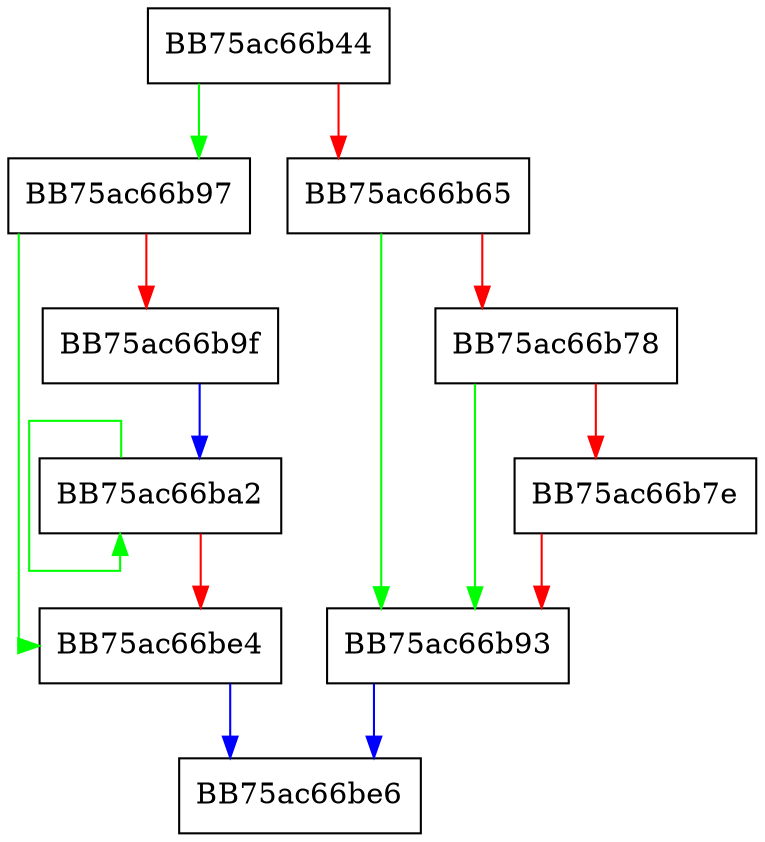 digraph blockDecryptBuf {
  node [shape="box"];
  graph [splines=ortho];
  BB75ac66b44 -> BB75ac66b97 [color="green"];
  BB75ac66b44 -> BB75ac66b65 [color="red"];
  BB75ac66b65 -> BB75ac66b93 [color="green"];
  BB75ac66b65 -> BB75ac66b78 [color="red"];
  BB75ac66b78 -> BB75ac66b93 [color="green"];
  BB75ac66b78 -> BB75ac66b7e [color="red"];
  BB75ac66b7e -> BB75ac66b93 [color="red"];
  BB75ac66b93 -> BB75ac66be6 [color="blue"];
  BB75ac66b97 -> BB75ac66be4 [color="green"];
  BB75ac66b97 -> BB75ac66b9f [color="red"];
  BB75ac66b9f -> BB75ac66ba2 [color="blue"];
  BB75ac66ba2 -> BB75ac66ba2 [color="green"];
  BB75ac66ba2 -> BB75ac66be4 [color="red"];
  BB75ac66be4 -> BB75ac66be6 [color="blue"];
}